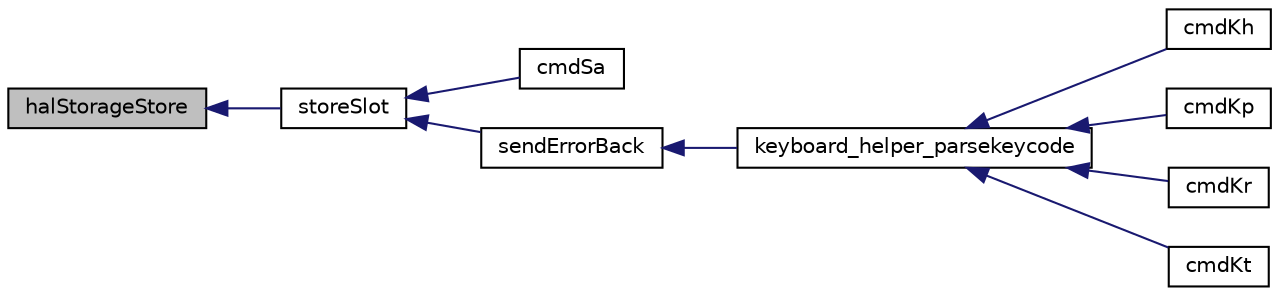 digraph "halStorageStore"
{
  edge [fontname="Helvetica",fontsize="10",labelfontname="Helvetica",labelfontsize="10"];
  node [fontname="Helvetica",fontsize="10",shape=record];
  rankdir="LR";
  Node265 [label="halStorageStore",height=0.2,width=0.4,color="black", fillcolor="grey75", style="filled", fontcolor="black"];
  Node265 -> Node266 [dir="back",color="midnightblue",fontsize="10",style="solid",fontname="Helvetica"];
  Node266 [label="storeSlot",height=0.2,width=0.4,color="black", fillcolor="white", style="filled",URL="$task__commands_8c.html#a78b669ea961463eb05d2016e0b41ff86",tooltip="Save current config to flash. "];
  Node266 -> Node267 [dir="back",color="midnightblue",fontsize="10",style="solid",fontname="Helvetica"];
  Node267 [label="cmdSa",height=0.2,width=0.4,color="black", fillcolor="white", style="filled",URL="$task__commands_8c.html#ab06b29638d917a9356bda072e158449e"];
  Node266 -> Node268 [dir="back",color="midnightblue",fontsize="10",style="solid",fontname="Helvetica"];
  Node268 [label="sendErrorBack",height=0.2,width=0.4,color="black", fillcolor="white", style="filled",URL="$task__commands_8c.html#acea81ba8a182ae78feb2db6418fc1806"];
  Node268 -> Node269 [dir="back",color="midnightblue",fontsize="10",style="solid",fontname="Helvetica"];
  Node269 [label="keyboard_helper_parsekeycode",height=0.2,width=0.4,color="black", fillcolor="white", style="filled",URL="$task__commands_8c.html#a48f6d7719b9f1d99a9ead7c2aa623e22"];
  Node269 -> Node270 [dir="back",color="midnightblue",fontsize="10",style="solid",fontname="Helvetica"];
  Node270 [label="cmdKh",height=0.2,width=0.4,color="black", fillcolor="white", style="filled",URL="$task__commands_8c.html#aec535c106610969fcf7b9589f08c4d6e"];
  Node269 -> Node271 [dir="back",color="midnightblue",fontsize="10",style="solid",fontname="Helvetica"];
  Node271 [label="cmdKp",height=0.2,width=0.4,color="black", fillcolor="white", style="filled",URL="$task__commands_8c.html#a43e8a43643ac7048c95d0c6922dcdcd9"];
  Node269 -> Node272 [dir="back",color="midnightblue",fontsize="10",style="solid",fontname="Helvetica"];
  Node272 [label="cmdKr",height=0.2,width=0.4,color="black", fillcolor="white", style="filled",URL="$task__commands_8c.html#a8762283490f363d0f98506fa908a228c"];
  Node269 -> Node273 [dir="back",color="midnightblue",fontsize="10",style="solid",fontname="Helvetica"];
  Node273 [label="cmdKt",height=0.2,width=0.4,color="black", fillcolor="white", style="filled",URL="$task__commands_8c.html#ab90e3fb0ef55d084b15aae27f76ab0d9"];
}
